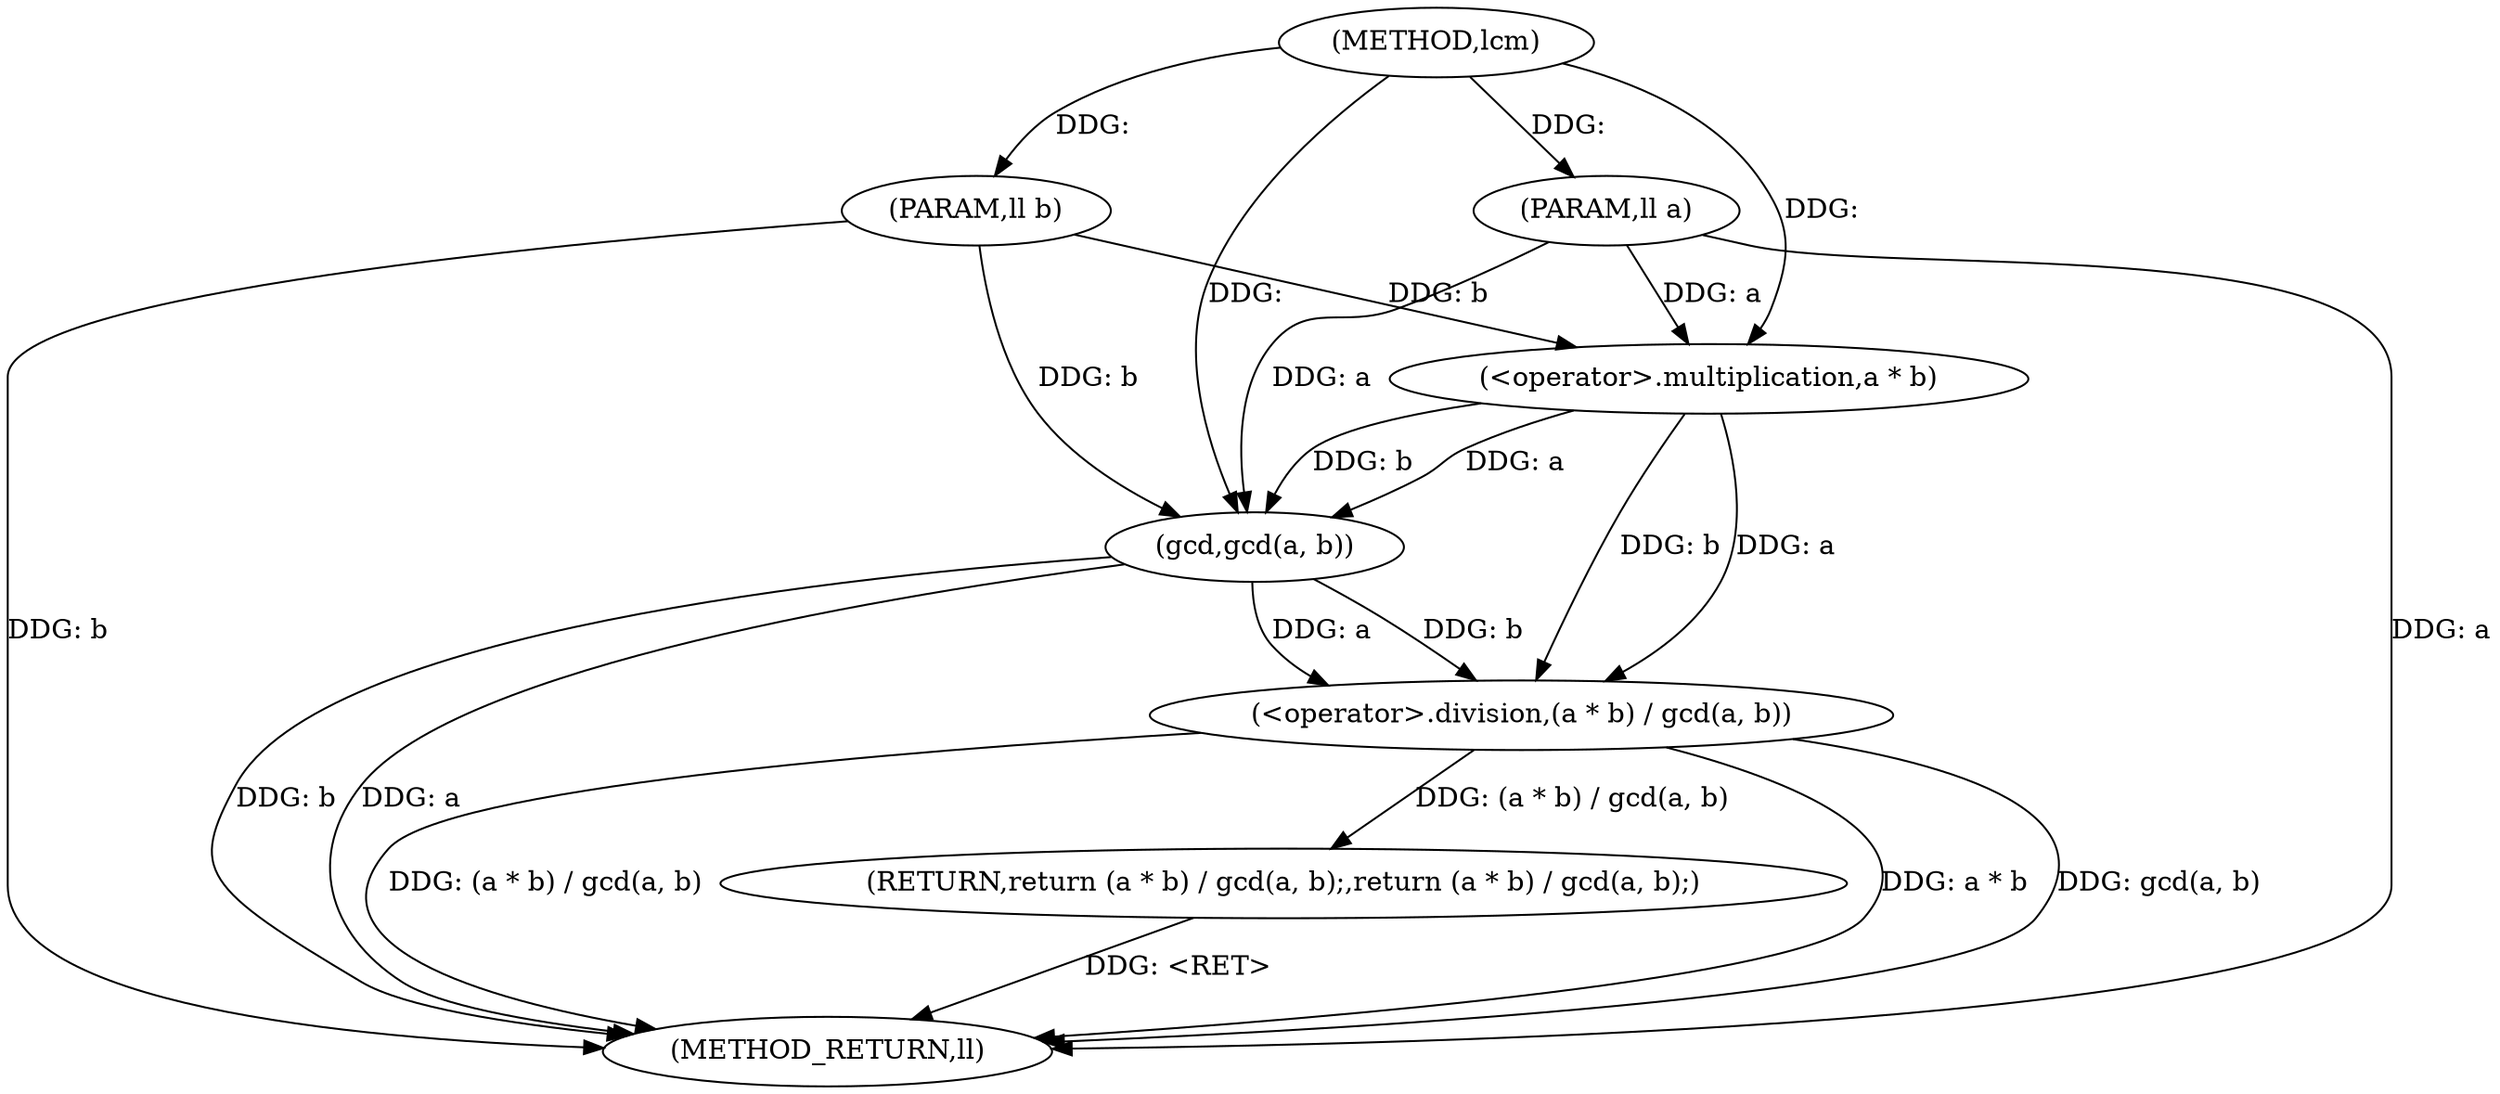 digraph "lcm" {  
"1000187" [label = "(METHOD,lcm)" ]
"1000199" [label = "(METHOD_RETURN,ll)" ]
"1000188" [label = "(PARAM,ll a)" ]
"1000189" [label = "(PARAM,ll b)" ]
"1000191" [label = "(RETURN,return (a * b) / gcd(a, b);,return (a * b) / gcd(a, b);)" ]
"1000192" [label = "(<operator>.division,(a * b) / gcd(a, b))" ]
"1000193" [label = "(<operator>.multiplication,a * b)" ]
"1000196" [label = "(gcd,gcd(a, b))" ]
  "1000188" -> "1000199"  [ label = "DDG: a"] 
  "1000189" -> "1000199"  [ label = "DDG: b"] 
  "1000192" -> "1000199"  [ label = "DDG: a * b"] 
  "1000196" -> "1000199"  [ label = "DDG: a"] 
  "1000196" -> "1000199"  [ label = "DDG: b"] 
  "1000192" -> "1000199"  [ label = "DDG: gcd(a, b)"] 
  "1000192" -> "1000199"  [ label = "DDG: (a * b) / gcd(a, b)"] 
  "1000191" -> "1000199"  [ label = "DDG: <RET>"] 
  "1000187" -> "1000188"  [ label = "DDG: "] 
  "1000187" -> "1000189"  [ label = "DDG: "] 
  "1000192" -> "1000191"  [ label = "DDG: (a * b) / gcd(a, b)"] 
  "1000193" -> "1000192"  [ label = "DDG: b"] 
  "1000193" -> "1000192"  [ label = "DDG: a"] 
  "1000196" -> "1000192"  [ label = "DDG: b"] 
  "1000196" -> "1000192"  [ label = "DDG: a"] 
  "1000188" -> "1000193"  [ label = "DDG: a"] 
  "1000187" -> "1000193"  [ label = "DDG: "] 
  "1000189" -> "1000193"  [ label = "DDG: b"] 
  "1000193" -> "1000196"  [ label = "DDG: a"] 
  "1000188" -> "1000196"  [ label = "DDG: a"] 
  "1000187" -> "1000196"  [ label = "DDG: "] 
  "1000193" -> "1000196"  [ label = "DDG: b"] 
  "1000189" -> "1000196"  [ label = "DDG: b"] 
}
